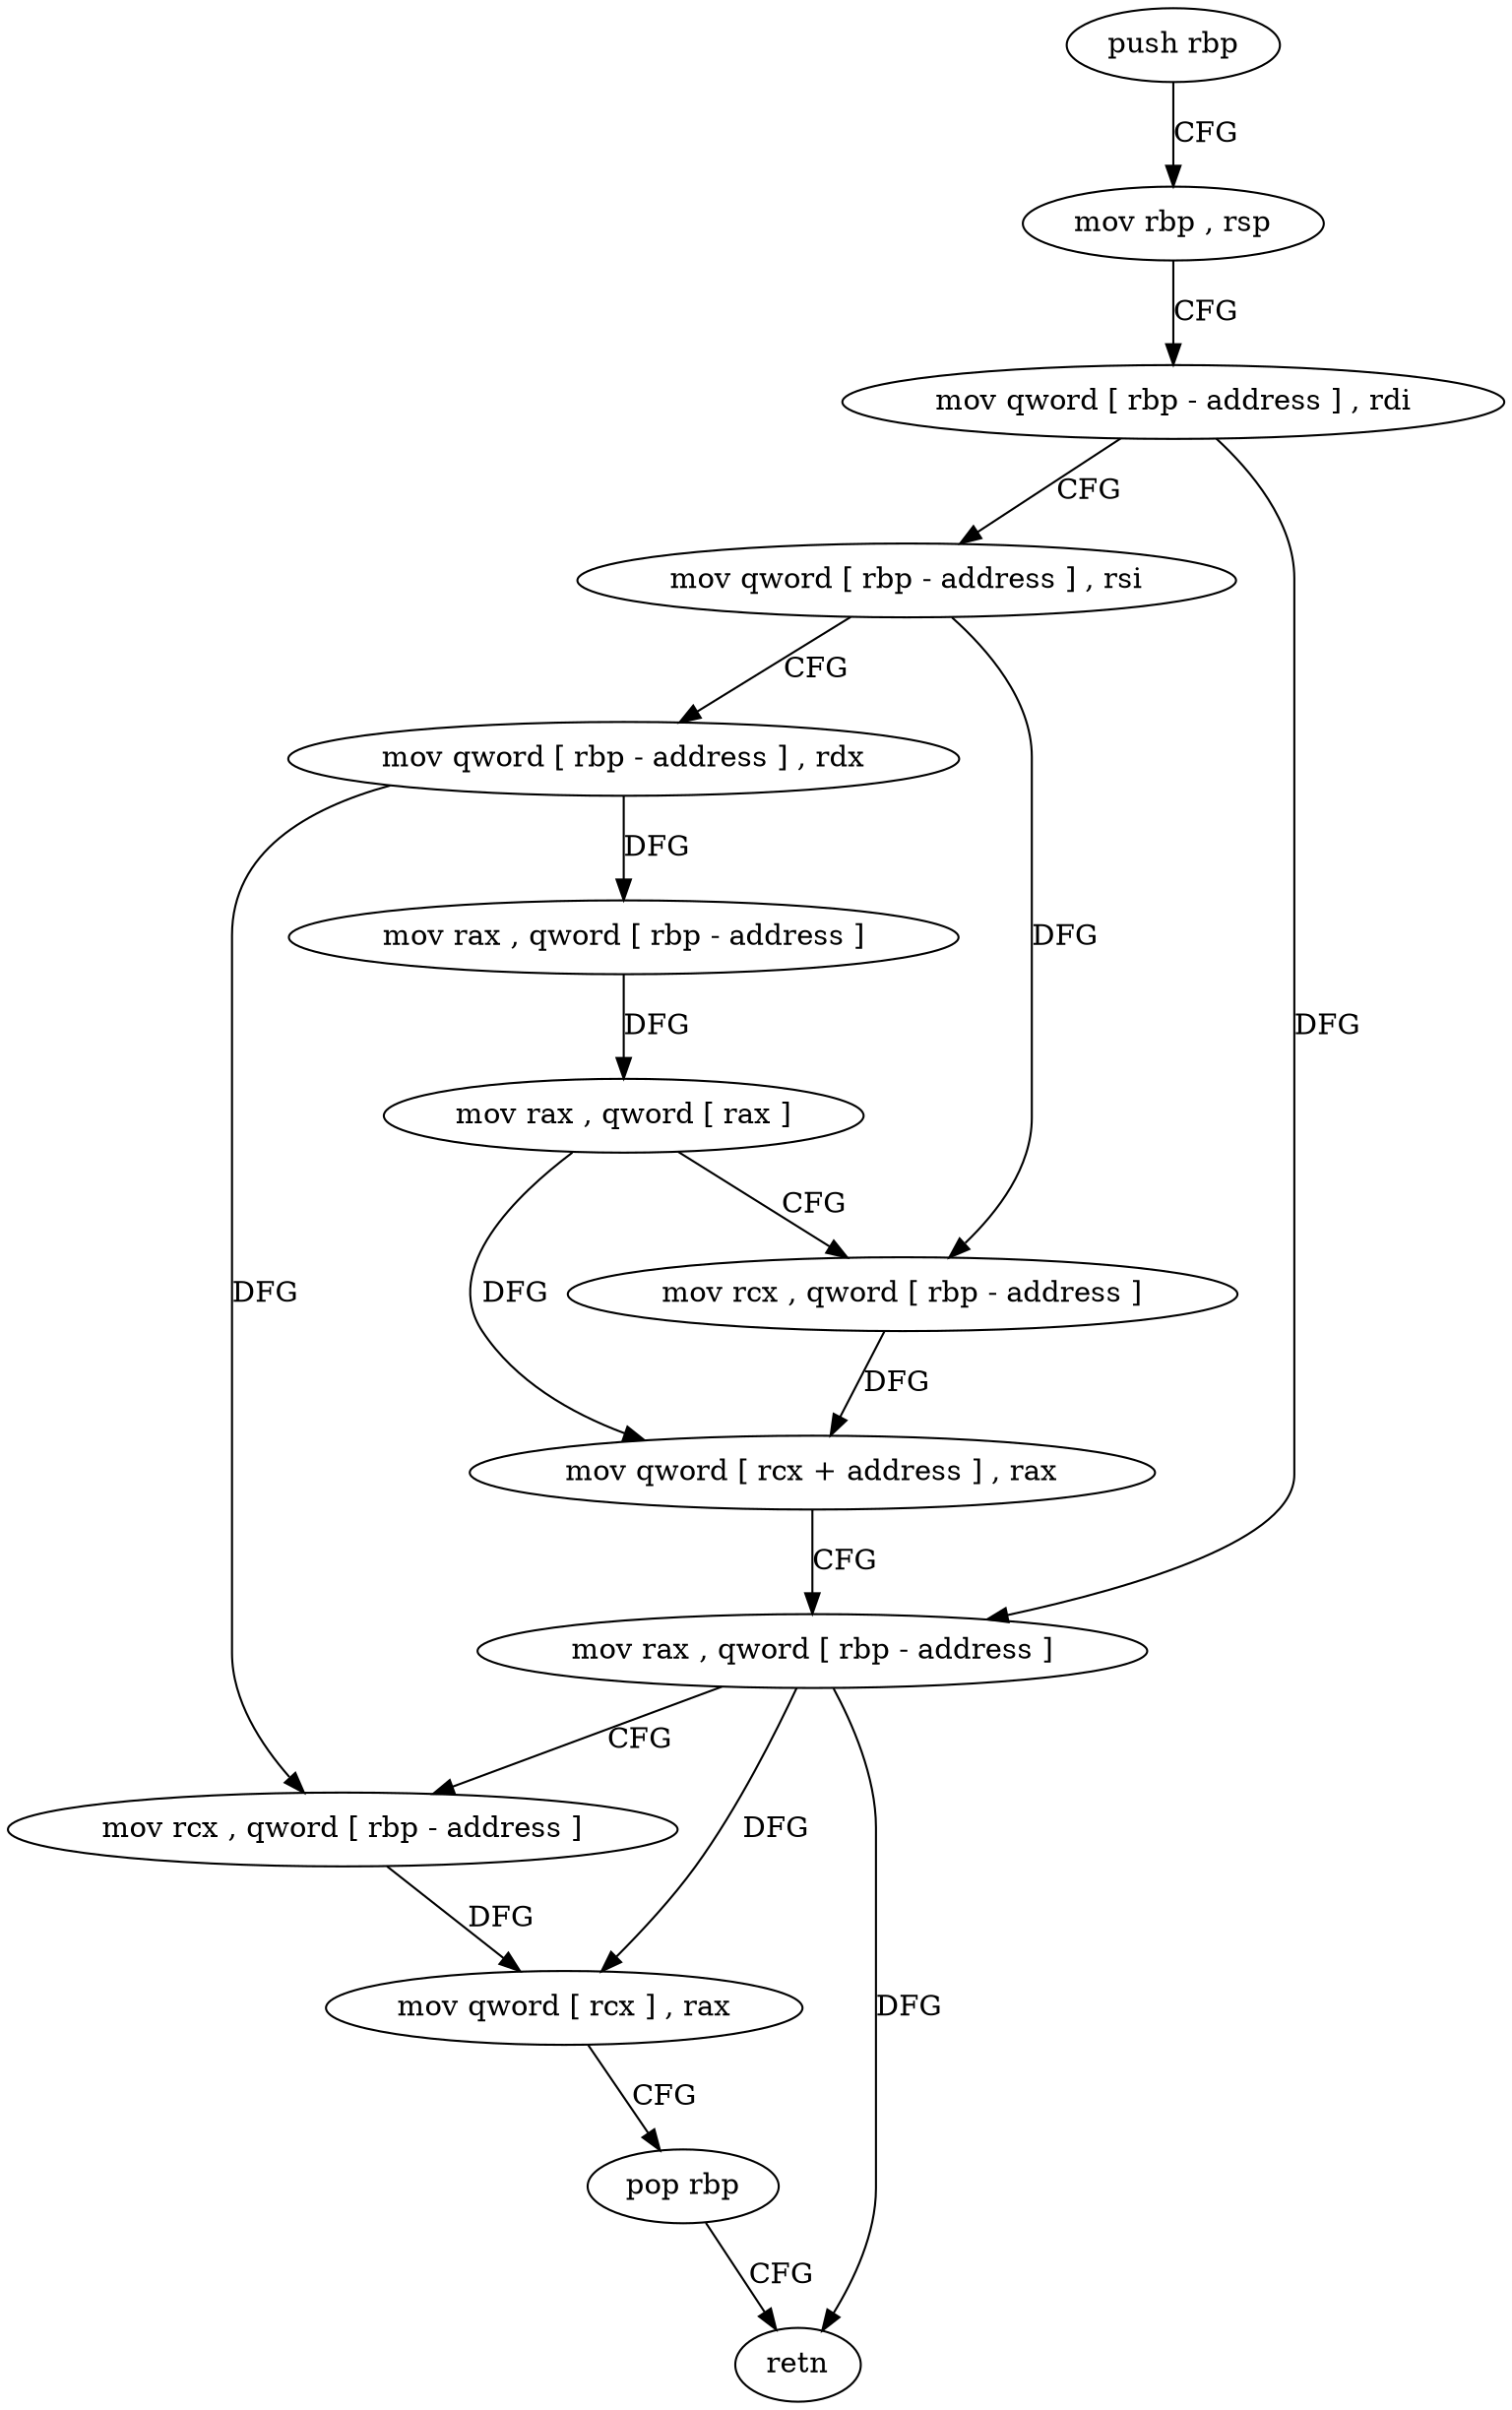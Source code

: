 digraph "func" {
"4240320" [label = "push rbp" ]
"4240321" [label = "mov rbp , rsp" ]
"4240324" [label = "mov qword [ rbp - address ] , rdi" ]
"4240328" [label = "mov qword [ rbp - address ] , rsi" ]
"4240332" [label = "mov qword [ rbp - address ] , rdx" ]
"4240336" [label = "mov rax , qword [ rbp - address ]" ]
"4240340" [label = "mov rax , qword [ rax ]" ]
"4240343" [label = "mov rcx , qword [ rbp - address ]" ]
"4240347" [label = "mov qword [ rcx + address ] , rax" ]
"4240354" [label = "mov rax , qword [ rbp - address ]" ]
"4240358" [label = "mov rcx , qword [ rbp - address ]" ]
"4240362" [label = "mov qword [ rcx ] , rax" ]
"4240365" [label = "pop rbp" ]
"4240366" [label = "retn" ]
"4240320" -> "4240321" [ label = "CFG" ]
"4240321" -> "4240324" [ label = "CFG" ]
"4240324" -> "4240328" [ label = "CFG" ]
"4240324" -> "4240354" [ label = "DFG" ]
"4240328" -> "4240332" [ label = "CFG" ]
"4240328" -> "4240343" [ label = "DFG" ]
"4240332" -> "4240336" [ label = "DFG" ]
"4240332" -> "4240358" [ label = "DFG" ]
"4240336" -> "4240340" [ label = "DFG" ]
"4240340" -> "4240343" [ label = "CFG" ]
"4240340" -> "4240347" [ label = "DFG" ]
"4240343" -> "4240347" [ label = "DFG" ]
"4240347" -> "4240354" [ label = "CFG" ]
"4240354" -> "4240358" [ label = "CFG" ]
"4240354" -> "4240362" [ label = "DFG" ]
"4240354" -> "4240366" [ label = "DFG" ]
"4240358" -> "4240362" [ label = "DFG" ]
"4240362" -> "4240365" [ label = "CFG" ]
"4240365" -> "4240366" [ label = "CFG" ]
}
